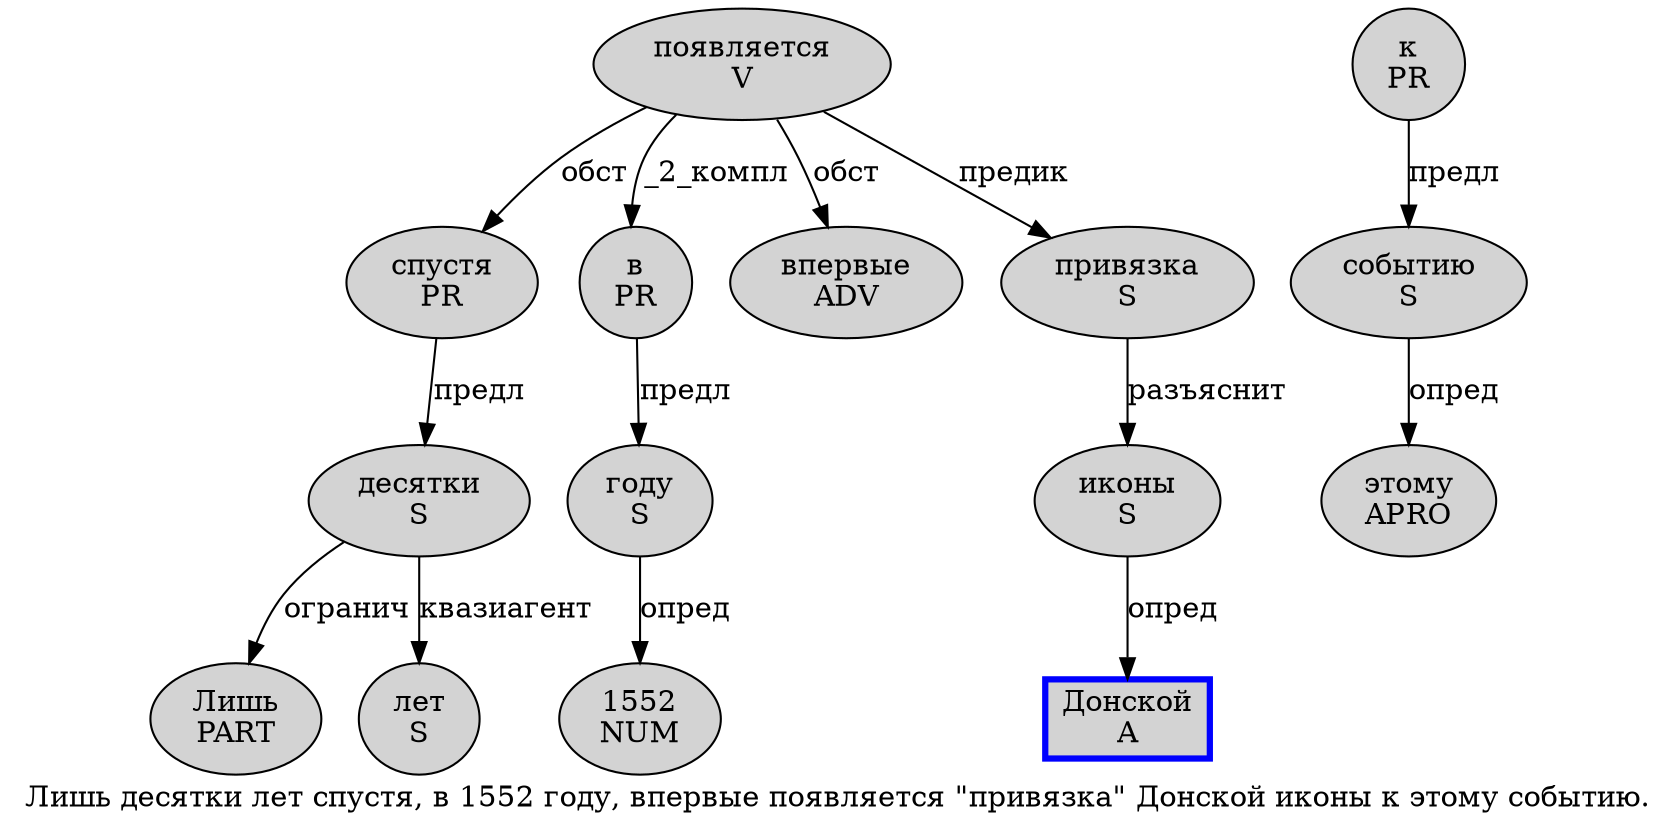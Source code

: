 digraph SENTENCE_939 {
	graph [label="Лишь десятки лет спустя, в 1552 году, впервые появляется \"привязка\" Донской иконы к этому событию."]
	node [style=filled]
		0 [label="Лишь
PART" color="" fillcolor=lightgray penwidth=1 shape=ellipse]
		1 [label="десятки
S" color="" fillcolor=lightgray penwidth=1 shape=ellipse]
		2 [label="лет
S" color="" fillcolor=lightgray penwidth=1 shape=ellipse]
		3 [label="спустя
PR" color="" fillcolor=lightgray penwidth=1 shape=ellipse]
		5 [label="в
PR" color="" fillcolor=lightgray penwidth=1 shape=ellipse]
		6 [label="1552
NUM" color="" fillcolor=lightgray penwidth=1 shape=ellipse]
		7 [label="году
S" color="" fillcolor=lightgray penwidth=1 shape=ellipse]
		9 [label="впервые
ADV" color="" fillcolor=lightgray penwidth=1 shape=ellipse]
		10 [label="появляется
V" color="" fillcolor=lightgray penwidth=1 shape=ellipse]
		12 [label="привязка
S" color="" fillcolor=lightgray penwidth=1 shape=ellipse]
		14 [label="Донской
A" color=blue fillcolor=lightgray penwidth=3 shape=box]
		15 [label="иконы
S" color="" fillcolor=lightgray penwidth=1 shape=ellipse]
		16 [label="к
PR" color="" fillcolor=lightgray penwidth=1 shape=ellipse]
		17 [label="этому
APRO" color="" fillcolor=lightgray penwidth=1 shape=ellipse]
		18 [label="событию
S" color="" fillcolor=lightgray penwidth=1 shape=ellipse]
			12 -> 15 [label="разъяснит"]
			10 -> 3 [label="обст"]
			10 -> 5 [label="_2_компл"]
			10 -> 9 [label="обст"]
			10 -> 12 [label="предик"]
			7 -> 6 [label="опред"]
			15 -> 14 [label="опред"]
			1 -> 0 [label="огранич"]
			1 -> 2 [label="квазиагент"]
			3 -> 1 [label="предл"]
			18 -> 17 [label="опред"]
			16 -> 18 [label="предл"]
			5 -> 7 [label="предл"]
}